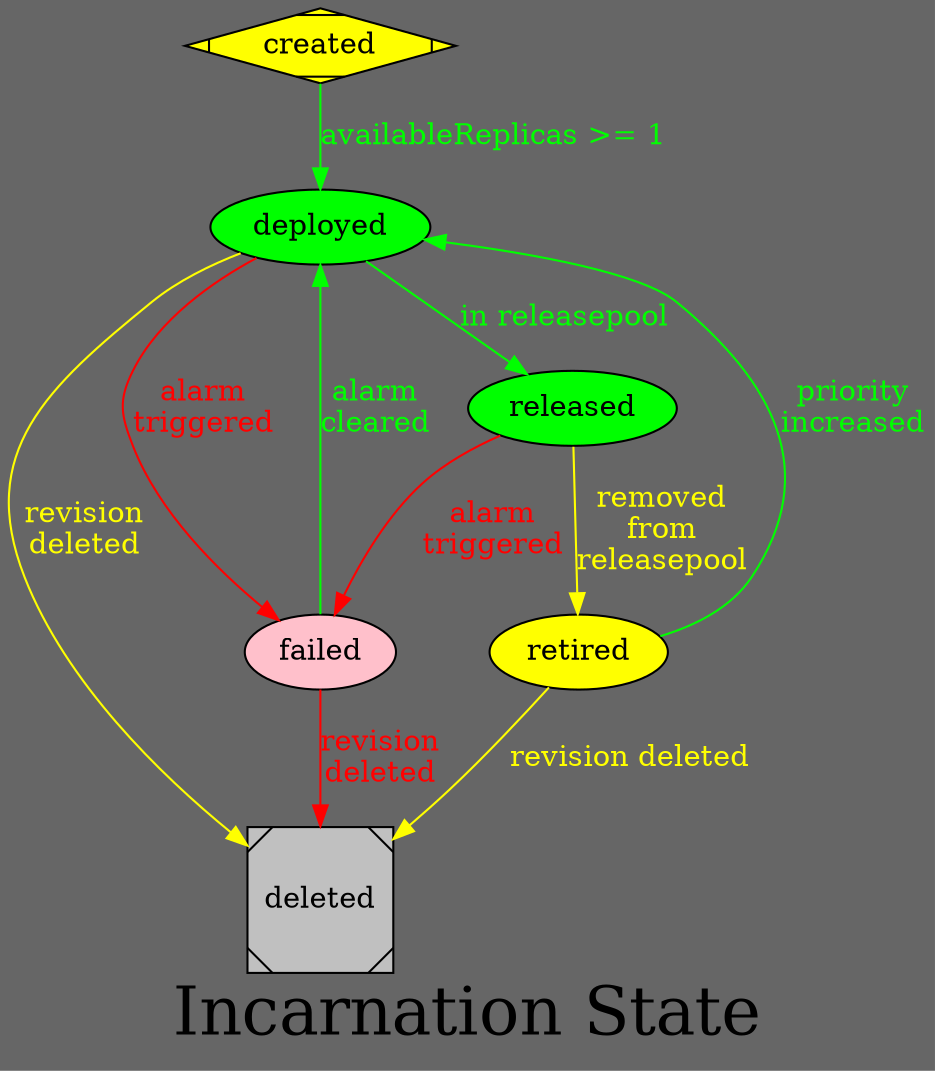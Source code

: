 digraph G {
  label="Incarnation State"
  bgcolor="#666666"
  fontsize="32"

  created -> deployed [ label="availableReplicas >= 1",fontcolor="green",color="green"]
  deployed -> deleted [ label="revision\ndeleted",fontcolor="yellow",color="yellow"]
  deployed -> failed [ label="alarm\ntriggered",fontcolor="red",color="red"]
  released -> failed [ label="alarm\ntriggered",fontcolor="red",color="red"]
  released -> retired [ label="removed\nfrom\nreleasepool",fontcolor="yellow",color="yellow"]
  failed -> deleted [ label="revision\ndeleted",fontcolor="red",color="red"]
  failed -> deployed [ label="alarm\ncleared",fontcolor="green",color="green"]
  deployed -> released [ label="in releasepool",fontcolor="green",color="green"]
  retired -> deleted [ label="revision deleted",fontcolor="yellow",color="yellow"]
  retired -> deployed [ label="priority\nincreased",fontcolor="green",color="green"]

  created [shape=Mdiamond,style="filled",fillcolor="yellow",center=1];
  deleted [shape=Msquare,style="filled",fillcolor="grey"];
  failed [fillcolor="pink",style="filled"];
  deployed [fillcolor="green",style="filled"];
  released [fillcolor="green",style="filled"];
  retired [fillcolor="yellow",style="filled"];
}
